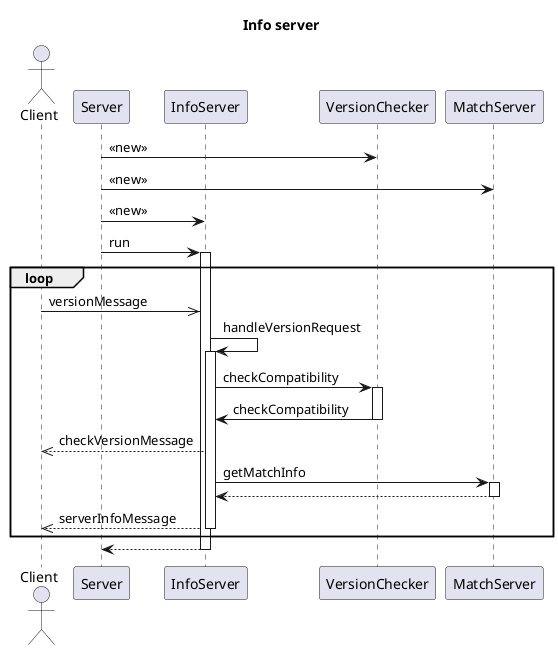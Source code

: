 @startuml

title Info server

actor Client
participant Server
participant InfoServer
participant VersionChecker
participant MatchServer

Server -> VersionChecker : <<new>>
Server -> MatchServer : <<new>>
Server -> InfoServer : <<new>>
Server -> InfoServer : run
activate InfoServer
loop
    Client ->> InfoServer : versionMessage
    InfoServer -> InfoServer : handleVersionRequest
    activate InfoServer
    InfoServer -> VersionChecker : checkCompatibility
    activate VersionChecker
    InfoServer <- VersionChecker : checkCompatibility
    deactivate VersionChecker
    Client <<-- InfoServer : checkVersionMessage
    InfoServer -> MatchServer : getMatchInfo
    activate MatchServer
    InfoServer <-- MatchServer
    deactivate MatchServer
    Client <<-- InfoServer : serverInfoMessage
    deactivate InfoServer
end
Server <-- InfoServer
deactivate InfoServer

@enduml

